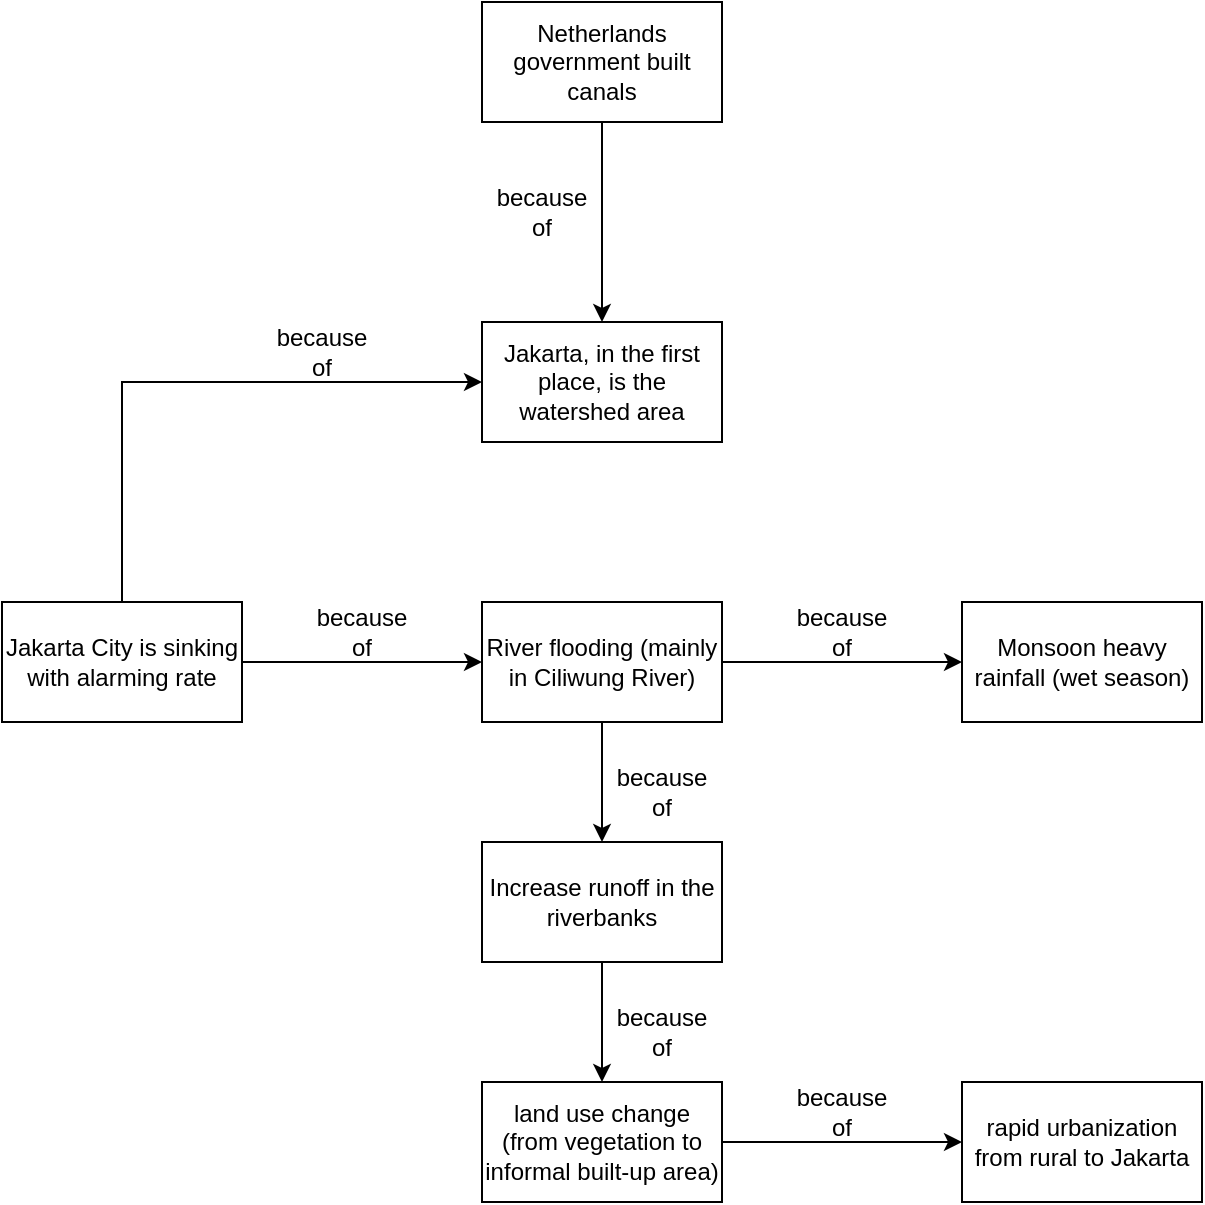 <mxfile version="27.2.0">
  <diagram name="Page-1" id="oLLjG_u1hGccs61cY0yD">
    <mxGraphModel dx="1281" dy="1696" grid="1" gridSize="10" guides="1" tooltips="1" connect="1" arrows="1" fold="1" page="1" pageScale="1" pageWidth="827" pageHeight="1169" math="0" shadow="0">
      <root>
        <mxCell id="0" />
        <mxCell id="1" parent="0" />
        <mxCell id="GS3xTuFywnWEybeN_c-w-3" style="edgeStyle=orthogonalEdgeStyle;rounded=0;orthogonalLoop=1;jettySize=auto;html=1;exitX=1;exitY=0.5;exitDx=0;exitDy=0;entryX=0;entryY=0.5;entryDx=0;entryDy=0;" edge="1" parent="1" source="GS3xTuFywnWEybeN_c-w-1" target="GS3xTuFywnWEybeN_c-w-2">
          <mxGeometry relative="1" as="geometry" />
        </mxCell>
        <mxCell id="GS3xTuFywnWEybeN_c-w-9" style="edgeStyle=orthogonalEdgeStyle;rounded=0;orthogonalLoop=1;jettySize=auto;html=1;exitX=0.5;exitY=0;exitDx=0;exitDy=0;entryX=0;entryY=0.5;entryDx=0;entryDy=0;" edge="1" parent="1" source="GS3xTuFywnWEybeN_c-w-1" target="GS3xTuFywnWEybeN_c-w-7">
          <mxGeometry relative="1" as="geometry" />
        </mxCell>
        <mxCell id="GS3xTuFywnWEybeN_c-w-1" value="Jakarta City is sinking with alarming rate" style="rounded=0;whiteSpace=wrap;html=1;" vertex="1" parent="1">
          <mxGeometry x="80" y="120" width="120" height="60" as="geometry" />
        </mxCell>
        <mxCell id="GS3xTuFywnWEybeN_c-w-6" style="edgeStyle=orthogonalEdgeStyle;rounded=0;orthogonalLoop=1;jettySize=auto;html=1;exitX=1;exitY=0.5;exitDx=0;exitDy=0;entryX=0;entryY=0.5;entryDx=0;entryDy=0;" edge="1" parent="1" source="GS3xTuFywnWEybeN_c-w-2" target="GS3xTuFywnWEybeN_c-w-5">
          <mxGeometry relative="1" as="geometry" />
        </mxCell>
        <mxCell id="GS3xTuFywnWEybeN_c-w-19" style="edgeStyle=orthogonalEdgeStyle;rounded=0;orthogonalLoop=1;jettySize=auto;html=1;exitX=0.5;exitY=1;exitDx=0;exitDy=0;entryX=0.5;entryY=0;entryDx=0;entryDy=0;" edge="1" parent="1" source="GS3xTuFywnWEybeN_c-w-2" target="GS3xTuFywnWEybeN_c-w-16">
          <mxGeometry relative="1" as="geometry" />
        </mxCell>
        <mxCell id="GS3xTuFywnWEybeN_c-w-2" value="River flooding (mainly in Ciliwung River)" style="rounded=0;whiteSpace=wrap;html=1;" vertex="1" parent="1">
          <mxGeometry x="320" y="120" width="120" height="60" as="geometry" />
        </mxCell>
        <mxCell id="GS3xTuFywnWEybeN_c-w-4" value="because of" style="text;html=1;align=center;verticalAlign=middle;whiteSpace=wrap;rounded=0;" vertex="1" parent="1">
          <mxGeometry x="230" y="120" width="60" height="30" as="geometry" />
        </mxCell>
        <mxCell id="GS3xTuFywnWEybeN_c-w-5" value="Monsoon heavy rainfall (wet season)" style="rounded=0;whiteSpace=wrap;html=1;" vertex="1" parent="1">
          <mxGeometry x="560" y="120" width="120" height="60" as="geometry" />
        </mxCell>
        <mxCell id="GS3xTuFywnWEybeN_c-w-7" value="Jakarta, in the first place, is the watershed area" style="rounded=0;whiteSpace=wrap;html=1;" vertex="1" parent="1">
          <mxGeometry x="320" y="-20" width="120" height="60" as="geometry" />
        </mxCell>
        <mxCell id="GS3xTuFywnWEybeN_c-w-10" value="because of" style="text;html=1;align=center;verticalAlign=middle;whiteSpace=wrap;rounded=0;" vertex="1" parent="1">
          <mxGeometry x="210" y="-20" width="60" height="30" as="geometry" />
        </mxCell>
        <mxCell id="GS3xTuFywnWEybeN_c-w-13" style="edgeStyle=orthogonalEdgeStyle;rounded=0;orthogonalLoop=1;jettySize=auto;html=1;exitX=0.5;exitY=1;exitDx=0;exitDy=0;" edge="1" parent="1" source="GS3xTuFywnWEybeN_c-w-11" target="GS3xTuFywnWEybeN_c-w-7">
          <mxGeometry relative="1" as="geometry" />
        </mxCell>
        <mxCell id="GS3xTuFywnWEybeN_c-w-11" value="Netherlands government built canals" style="rounded=0;whiteSpace=wrap;html=1;" vertex="1" parent="1">
          <mxGeometry x="320" y="-180" width="120" height="60" as="geometry" />
        </mxCell>
        <mxCell id="GS3xTuFywnWEybeN_c-w-14" value="because of" style="text;html=1;align=center;verticalAlign=middle;whiteSpace=wrap;rounded=0;" vertex="1" parent="1">
          <mxGeometry x="320" y="-90" width="60" height="30" as="geometry" />
        </mxCell>
        <mxCell id="GS3xTuFywnWEybeN_c-w-15" value="because of" style="text;html=1;align=center;verticalAlign=middle;whiteSpace=wrap;rounded=0;" vertex="1" parent="1">
          <mxGeometry x="470" y="120" width="60" height="30" as="geometry" />
        </mxCell>
        <mxCell id="GS3xTuFywnWEybeN_c-w-20" style="edgeStyle=orthogonalEdgeStyle;rounded=0;orthogonalLoop=1;jettySize=auto;html=1;exitX=0.5;exitY=1;exitDx=0;exitDy=0;" edge="1" parent="1" source="GS3xTuFywnWEybeN_c-w-16" target="GS3xTuFywnWEybeN_c-w-17">
          <mxGeometry relative="1" as="geometry" />
        </mxCell>
        <mxCell id="GS3xTuFywnWEybeN_c-w-16" value="Increase runoff in the riverbanks" style="rounded=0;whiteSpace=wrap;html=1;" vertex="1" parent="1">
          <mxGeometry x="320" y="240" width="120" height="60" as="geometry" />
        </mxCell>
        <mxCell id="GS3xTuFywnWEybeN_c-w-21" style="edgeStyle=orthogonalEdgeStyle;rounded=0;orthogonalLoop=1;jettySize=auto;html=1;exitX=1;exitY=0.5;exitDx=0;exitDy=0;entryX=0;entryY=0.5;entryDx=0;entryDy=0;" edge="1" parent="1" source="GS3xTuFywnWEybeN_c-w-17" target="GS3xTuFywnWEybeN_c-w-18">
          <mxGeometry relative="1" as="geometry" />
        </mxCell>
        <mxCell id="GS3xTuFywnWEybeN_c-w-17" value="land use change (from vegetation to informal built-up area)" style="rounded=0;whiteSpace=wrap;html=1;" vertex="1" parent="1">
          <mxGeometry x="320" y="360" width="120" height="60" as="geometry" />
        </mxCell>
        <mxCell id="GS3xTuFywnWEybeN_c-w-18" value="rapid urbanization from rural to Jakarta" style="rounded=0;whiteSpace=wrap;html=1;" vertex="1" parent="1">
          <mxGeometry x="560" y="360" width="120" height="60" as="geometry" />
        </mxCell>
        <mxCell id="GS3xTuFywnWEybeN_c-w-22" value="because of" style="text;html=1;align=center;verticalAlign=middle;whiteSpace=wrap;rounded=0;" vertex="1" parent="1">
          <mxGeometry x="380" y="200" width="60" height="30" as="geometry" />
        </mxCell>
        <mxCell id="GS3xTuFywnWEybeN_c-w-23" value="because of" style="text;html=1;align=center;verticalAlign=middle;whiteSpace=wrap;rounded=0;" vertex="1" parent="1">
          <mxGeometry x="380" y="320" width="60" height="30" as="geometry" />
        </mxCell>
        <mxCell id="GS3xTuFywnWEybeN_c-w-24" value="because of" style="text;html=1;align=center;verticalAlign=middle;whiteSpace=wrap;rounded=0;" vertex="1" parent="1">
          <mxGeometry x="470" y="360" width="60" height="30" as="geometry" />
        </mxCell>
      </root>
    </mxGraphModel>
  </diagram>
</mxfile>
